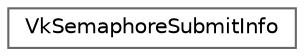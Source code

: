 digraph "类继承关系图"
{
 // LATEX_PDF_SIZE
  bgcolor="transparent";
  edge [fontname=Helvetica,fontsize=10,labelfontname=Helvetica,labelfontsize=10];
  node [fontname=Helvetica,fontsize=10,shape=box,height=0.2,width=0.4];
  rankdir="LR";
  Node0 [id="Node000000",label="VkSemaphoreSubmitInfo",height=0.2,width=0.4,color="grey40", fillcolor="white", style="filled",URL="$struct_vk_semaphore_submit_info.html",tooltip=" "];
}
